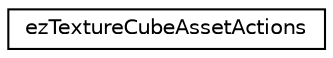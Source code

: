 digraph "Graphical Class Hierarchy"
{
 // LATEX_PDF_SIZE
  edge [fontname="Helvetica",fontsize="10",labelfontname="Helvetica",labelfontsize="10"];
  node [fontname="Helvetica",fontsize="10",shape=record];
  rankdir="LR";
  Node0 [label="ezTextureCubeAssetActions",height=0.2,width=0.4,color="black", fillcolor="white", style="filled",URL="$d4/d04/classez_texture_cube_asset_actions.htm",tooltip=" "];
}
